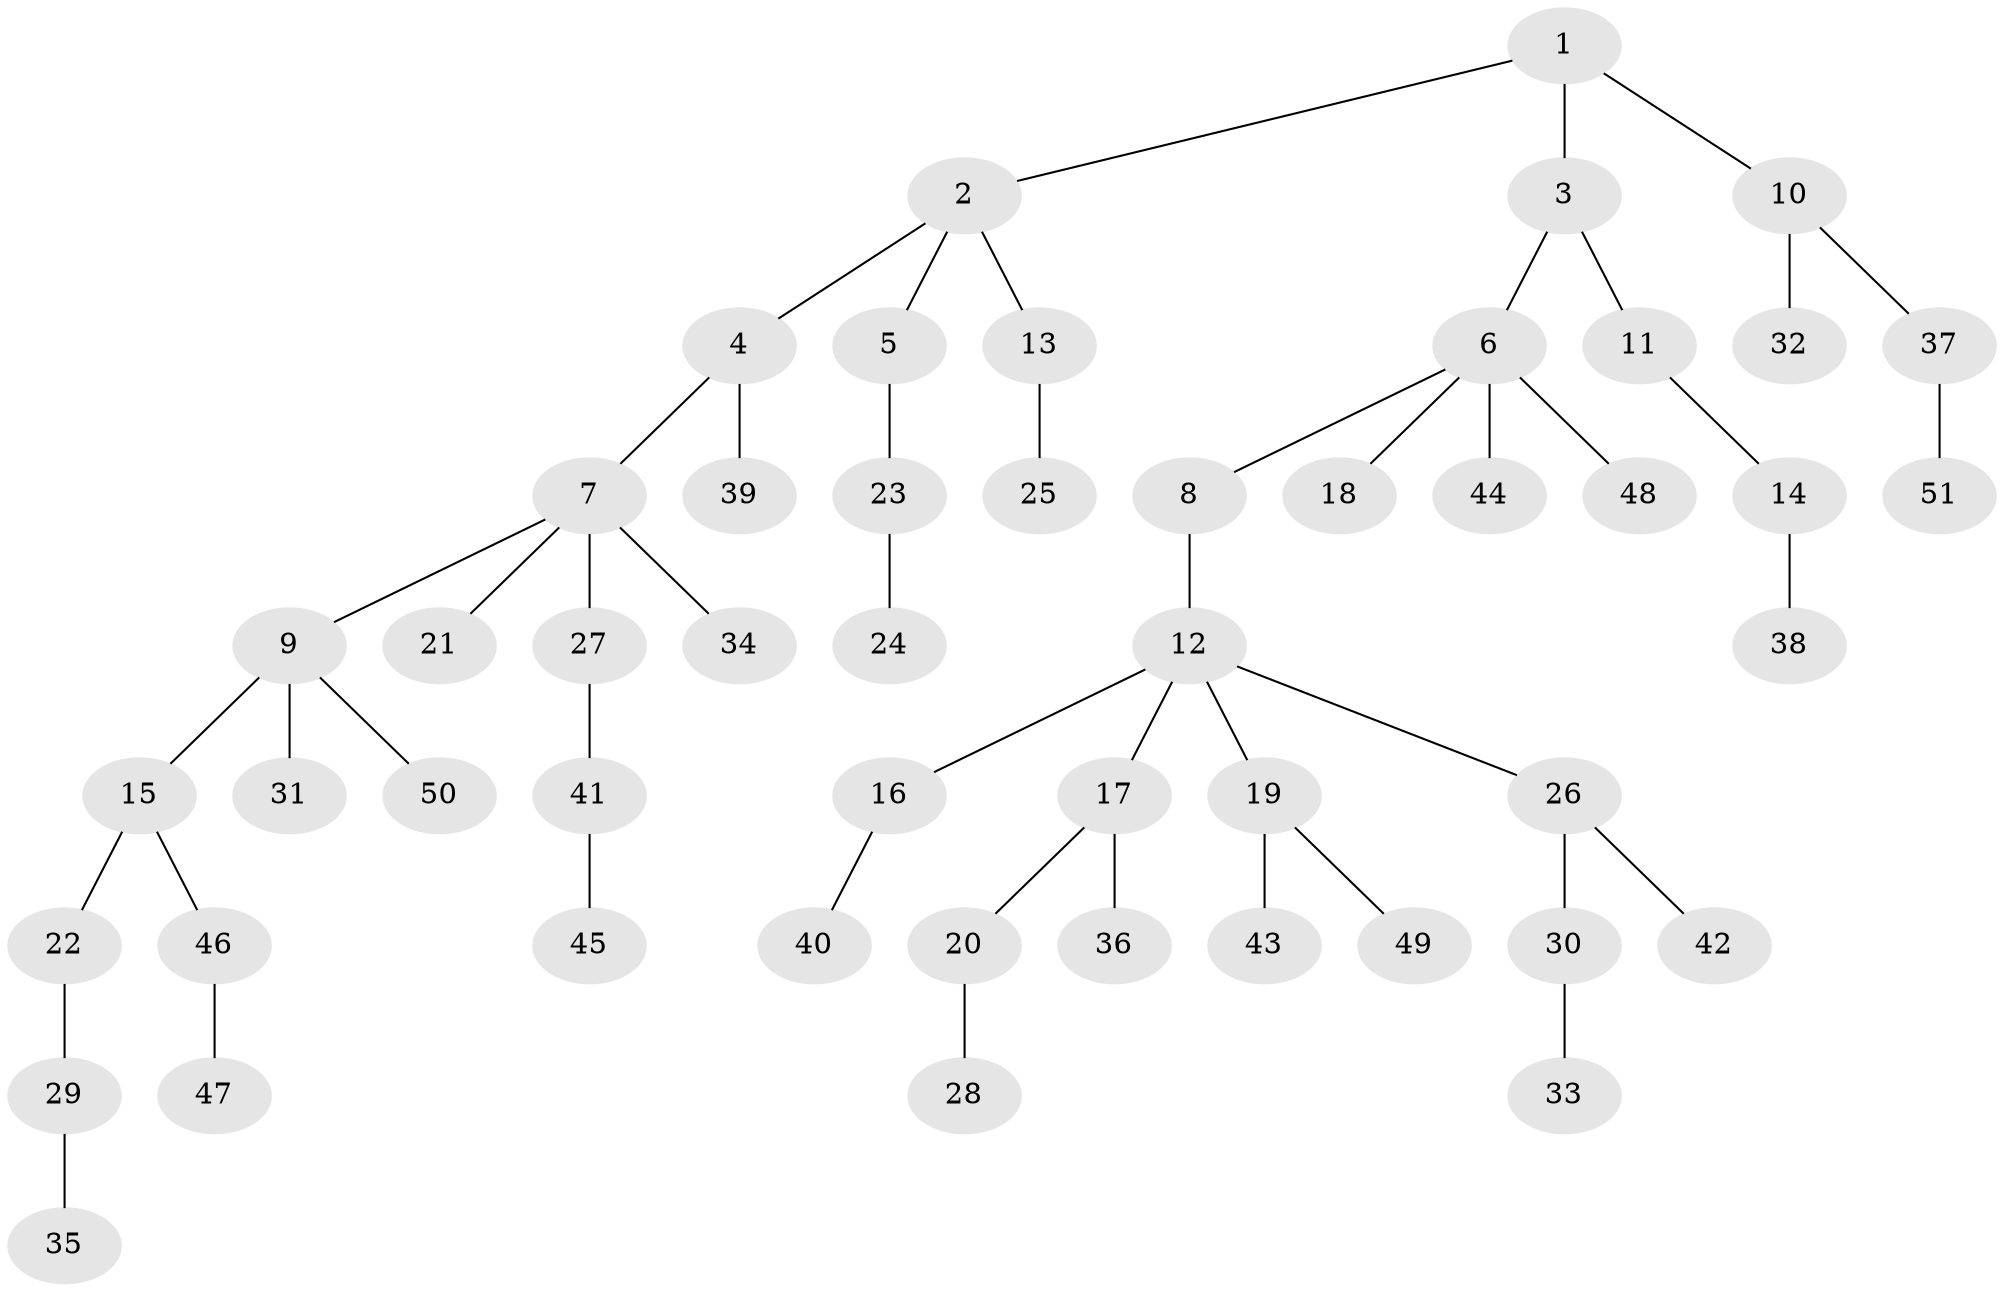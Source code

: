 // coarse degree distribution, {4: 0.09375, 2: 0.25, 5: 0.03125, 3: 0.0625, 6: 0.03125, 1: 0.53125}
// Generated by graph-tools (version 1.1) at 2025/24/03/03/25 07:24:07]
// undirected, 51 vertices, 50 edges
graph export_dot {
graph [start="1"]
  node [color=gray90,style=filled];
  1;
  2;
  3;
  4;
  5;
  6;
  7;
  8;
  9;
  10;
  11;
  12;
  13;
  14;
  15;
  16;
  17;
  18;
  19;
  20;
  21;
  22;
  23;
  24;
  25;
  26;
  27;
  28;
  29;
  30;
  31;
  32;
  33;
  34;
  35;
  36;
  37;
  38;
  39;
  40;
  41;
  42;
  43;
  44;
  45;
  46;
  47;
  48;
  49;
  50;
  51;
  1 -- 2;
  1 -- 3;
  1 -- 10;
  2 -- 4;
  2 -- 5;
  2 -- 13;
  3 -- 6;
  3 -- 11;
  4 -- 7;
  4 -- 39;
  5 -- 23;
  6 -- 8;
  6 -- 18;
  6 -- 44;
  6 -- 48;
  7 -- 9;
  7 -- 21;
  7 -- 27;
  7 -- 34;
  8 -- 12;
  9 -- 15;
  9 -- 31;
  9 -- 50;
  10 -- 32;
  10 -- 37;
  11 -- 14;
  12 -- 16;
  12 -- 17;
  12 -- 19;
  12 -- 26;
  13 -- 25;
  14 -- 38;
  15 -- 22;
  15 -- 46;
  16 -- 40;
  17 -- 20;
  17 -- 36;
  19 -- 43;
  19 -- 49;
  20 -- 28;
  22 -- 29;
  23 -- 24;
  26 -- 30;
  26 -- 42;
  27 -- 41;
  29 -- 35;
  30 -- 33;
  37 -- 51;
  41 -- 45;
  46 -- 47;
}
